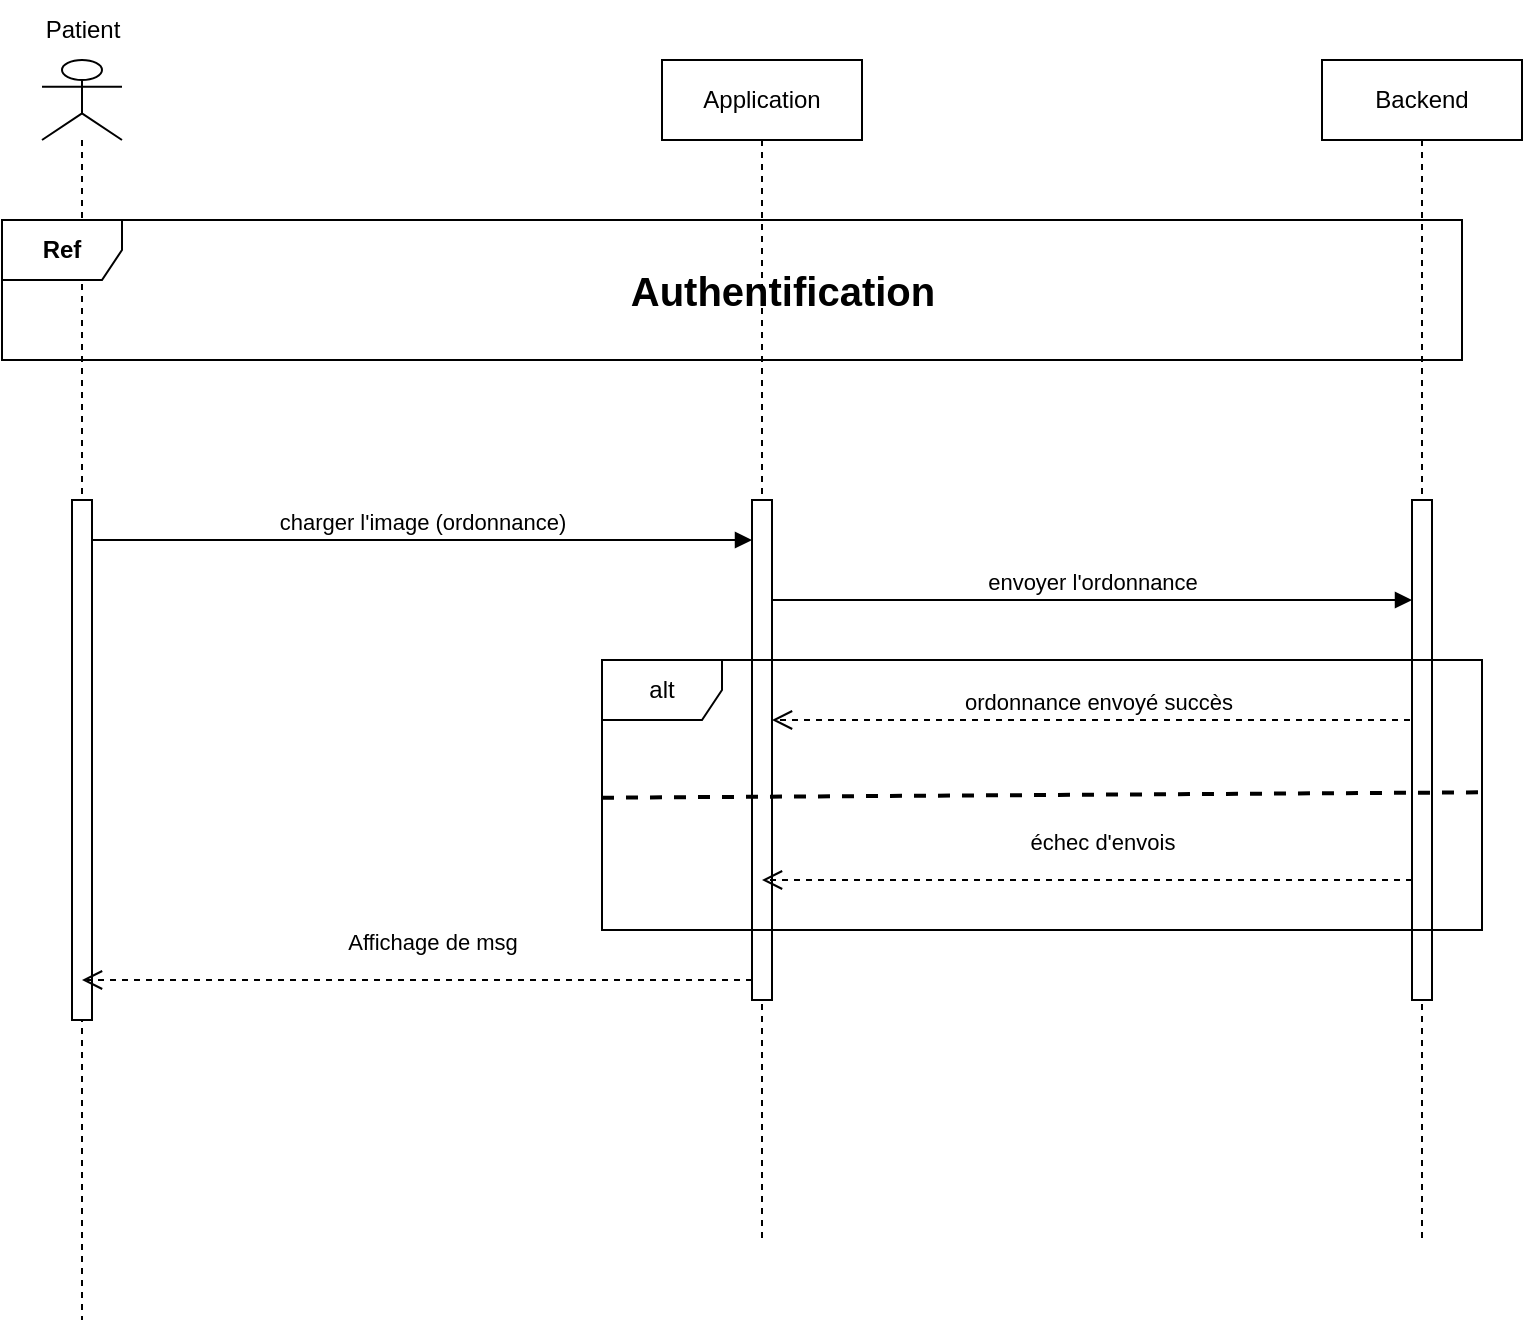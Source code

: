 <mxfile version="24.4.14" type="github">
  <diagram name="Page-1" id="2YBvvXClWsGukQMizWep">
    <mxGraphModel dx="933" dy="1684" grid="1" gridSize="10" guides="1" tooltips="1" connect="1" arrows="1" fold="1" page="1" pageScale="1" pageWidth="850" pageHeight="1100" math="0" shadow="0">
      <root>
        <mxCell id="0" />
        <mxCell id="1" parent="0" />
        <mxCell id="aM9ryv3xv72pqoxQDRHE-5" value="Application" style="shape=umlLifeline;perimeter=lifelinePerimeter;whiteSpace=wrap;html=1;container=0;dropTarget=0;collapsible=0;recursiveResize=0;outlineConnect=0;portConstraint=eastwest;newEdgeStyle={&quot;edgeStyle&quot;:&quot;elbowEdgeStyle&quot;,&quot;elbow&quot;:&quot;vertical&quot;,&quot;curved&quot;:0,&quot;rounded&quot;:0};" parent="1" vertex="1">
          <mxGeometry x="390" y="-30" width="100" height="590" as="geometry" />
        </mxCell>
        <mxCell id="aM9ryv3xv72pqoxQDRHE-6" value="" style="html=1;points=[];perimeter=orthogonalPerimeter;outlineConnect=0;targetShapes=umlLifeline;portConstraint=eastwest;newEdgeStyle={&quot;edgeStyle&quot;:&quot;elbowEdgeStyle&quot;,&quot;elbow&quot;:&quot;vertical&quot;,&quot;curved&quot;:0,&quot;rounded&quot;:0};" parent="aM9ryv3xv72pqoxQDRHE-5" vertex="1">
          <mxGeometry x="45" y="220" width="10" height="250" as="geometry" />
        </mxCell>
        <mxCell id="1mnO52wbkOAll_WOFFJ7-2" value="" style="shape=umlLifeline;perimeter=lifelinePerimeter;whiteSpace=wrap;html=1;container=1;dropTarget=0;collapsible=0;recursiveResize=0;outlineConnect=0;portConstraint=eastwest;newEdgeStyle={&quot;curved&quot;:0,&quot;rounded&quot;:0};participant=umlActor;" parent="1" vertex="1">
          <mxGeometry x="80" y="-30" width="40" height="630" as="geometry" />
        </mxCell>
        <mxCell id="1mnO52wbkOAll_WOFFJ7-4" value="" style="html=1;points=[[0,0,0,0,5],[0,1,0,0,-5],[1,0,0,0,5],[1,1,0,0,-5]];perimeter=orthogonalPerimeter;outlineConnect=0;targetShapes=umlLifeline;portConstraint=eastwest;newEdgeStyle={&quot;curved&quot;:0,&quot;rounded&quot;:0};" parent="1mnO52wbkOAll_WOFFJ7-2" vertex="1">
          <mxGeometry x="15" y="220" width="10" height="260" as="geometry" />
        </mxCell>
        <mxCell id="1mnO52wbkOAll_WOFFJ7-7" value="Patient" style="text;html=1;align=center;verticalAlign=middle;resizable=0;points=[];autosize=1;strokeColor=none;fillColor=none;" parent="1" vertex="1">
          <mxGeometry x="70" y="-60" width="60" height="30" as="geometry" />
        </mxCell>
        <mxCell id="1mnO52wbkOAll_WOFFJ7-11" value="&lt;b&gt;Ref&lt;/b&gt;" style="shape=umlFrame;whiteSpace=wrap;html=1;pointerEvents=0;" parent="1" vertex="1">
          <mxGeometry x="60" y="50" width="730" height="70" as="geometry" />
        </mxCell>
        <mxCell id="1mnO52wbkOAll_WOFFJ7-12" value="&lt;font style=&quot;font-size: 20px;&quot;&gt;&lt;b&gt;Authentification&lt;/b&gt;&lt;/font&gt;" style="text;html=1;align=center;verticalAlign=middle;resizable=0;points=[];autosize=1;strokeColor=none;fillColor=none;" parent="1" vertex="1">
          <mxGeometry x="360" y="65" width="180" height="40" as="geometry" />
        </mxCell>
        <mxCell id="1mnO52wbkOAll_WOFFJ7-15" value="charger l&#39;image (ordonnance)" style="html=1;verticalAlign=bottom;endArrow=block;curved=0;rounded=0;" parent="1" edge="1">
          <mxGeometry width="80" relative="1" as="geometry">
            <mxPoint x="105" y="210" as="sourcePoint" />
            <mxPoint x="435" y="210" as="targetPoint" />
          </mxGeometry>
        </mxCell>
        <mxCell id="1mnO52wbkOAll_WOFFJ7-21" value="envoyer l&#39;ordonnance" style="html=1;verticalAlign=bottom;endArrow=block;curved=0;rounded=0;" parent="1" source="aM9ryv3xv72pqoxQDRHE-6" target="kYUi20rlQ7Ra-r4tPCTL-2" edge="1">
          <mxGeometry width="80" relative="1" as="geometry">
            <mxPoint x="370" y="220" as="sourcePoint" />
            <mxPoint x="760" y="240" as="targetPoint" />
            <Array as="points">
              <mxPoint x="450" y="240" />
            </Array>
          </mxGeometry>
        </mxCell>
        <mxCell id="1mnO52wbkOAll_WOFFJ7-34" value="ordonnance envoyé succès" style="html=1;verticalAlign=bottom;endArrow=open;dashed=1;endSize=8;curved=0;rounded=0;" parent="1" target="aM9ryv3xv72pqoxQDRHE-6" edge="1">
          <mxGeometry relative="1" as="geometry">
            <mxPoint x="770" y="300" as="sourcePoint" />
            <mxPoint x="370" y="300" as="targetPoint" />
          </mxGeometry>
        </mxCell>
        <mxCell id="kYUi20rlQ7Ra-r4tPCTL-1" value="Backend" style="shape=umlLifeline;perimeter=lifelinePerimeter;whiteSpace=wrap;html=1;container=0;dropTarget=0;collapsible=0;recursiveResize=0;outlineConnect=0;portConstraint=eastwest;newEdgeStyle={&quot;edgeStyle&quot;:&quot;elbowEdgeStyle&quot;,&quot;elbow&quot;:&quot;vertical&quot;,&quot;curved&quot;:0,&quot;rounded&quot;:0};" parent="1" vertex="1">
          <mxGeometry x="720" y="-30" width="100" height="590" as="geometry" />
        </mxCell>
        <mxCell id="kYUi20rlQ7Ra-r4tPCTL-2" value="" style="html=1;points=[];perimeter=orthogonalPerimeter;outlineConnect=0;targetShapes=umlLifeline;portConstraint=eastwest;newEdgeStyle={&quot;edgeStyle&quot;:&quot;elbowEdgeStyle&quot;,&quot;elbow&quot;:&quot;vertical&quot;,&quot;curved&quot;:0,&quot;rounded&quot;:0};" parent="kYUi20rlQ7Ra-r4tPCTL-1" vertex="1">
          <mxGeometry x="45" y="220" width="10" height="250" as="geometry" />
        </mxCell>
        <mxCell id="kYUi20rlQ7Ra-r4tPCTL-3" value="alt" style="shape=umlFrame;whiteSpace=wrap;html=1;pointerEvents=0;" parent="1" vertex="1">
          <mxGeometry x="360" y="270" width="440" height="135" as="geometry" />
        </mxCell>
        <mxCell id="kYUi20rlQ7Ra-r4tPCTL-5" value="échec d&#39;envois" style="html=1;verticalAlign=bottom;endArrow=open;dashed=1;endSize=8;curved=0;rounded=0;" parent="1" edge="1">
          <mxGeometry x="-0.046" y="-10" relative="1" as="geometry">
            <mxPoint x="765" y="380" as="sourcePoint" />
            <mxPoint x="440" y="380" as="targetPoint" />
            <mxPoint as="offset" />
          </mxGeometry>
        </mxCell>
        <mxCell id="kYUi20rlQ7Ra-r4tPCTL-11" value="" style="endArrow=none;dashed=1;html=1;rounded=0;exitX=-0.002;exitY=0.751;exitDx=0;exitDy=0;exitPerimeter=0;entryX=0.998;entryY=0.731;entryDx=0;entryDy=0;entryPerimeter=0;strokeWidth=2;" parent="1" edge="1">
          <mxGeometry width="50" height="50" relative="1" as="geometry">
            <mxPoint x="360.0" y="338.855" as="sourcePoint" />
            <mxPoint x="800.0" y="336.155" as="targetPoint" />
          </mxGeometry>
        </mxCell>
        <mxCell id="kYUi20rlQ7Ra-r4tPCTL-14" value="Affichage de msg" style="html=1;verticalAlign=bottom;endArrow=open;dashed=1;endSize=8;curved=0;rounded=0;" parent="1" source="aM9ryv3xv72pqoxQDRHE-6" edge="1">
          <mxGeometry x="-0.046" y="-10" relative="1" as="geometry">
            <mxPoint x="425" y="430" as="sourcePoint" />
            <mxPoint x="100" y="430" as="targetPoint" />
            <mxPoint as="offset" />
          </mxGeometry>
        </mxCell>
      </root>
    </mxGraphModel>
  </diagram>
</mxfile>
